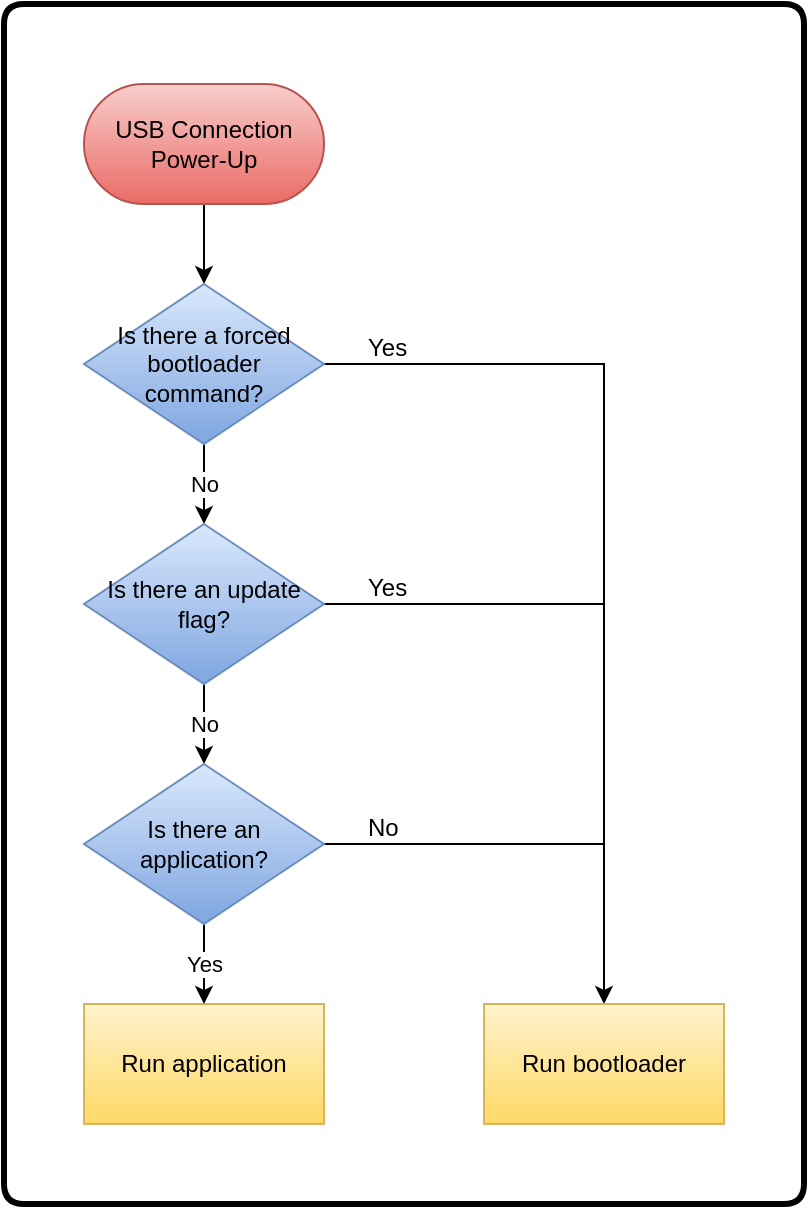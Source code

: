 <mxfile pages="1" version="11.2.5" type="device"><diagram id="-Lz9p9tQ2amKef4FuM88" name="Page-1"><mxGraphModel dx="1352" dy="864" grid="1" gridSize="10" guides="1" tooltips="1" connect="1" arrows="1" fold="1" page="1" pageScale="1" pageWidth="1169" pageHeight="827" math="0" shadow="0"><root><mxCell id="0"/><mxCell id="1" parent="0"/><mxCell id="x1Vugr8FK1-wmunAUZih-5" style="edgeStyle=orthogonalEdgeStyle;rounded=0;orthogonalLoop=1;jettySize=auto;html=1;exitX=0.5;exitY=1;exitDx=0;exitDy=0;entryX=0.5;entryY=0;entryDx=0;entryDy=0;" parent="1" source="x1Vugr8FK1-wmunAUZih-1" target="x1Vugr8FK1-wmunAUZih-2" edge="1"><mxGeometry relative="1" as="geometry"/></mxCell><mxCell id="x1Vugr8FK1-wmunAUZih-1" value="USB Connection Power-Up" style="rounded=1;whiteSpace=wrap;html=1;arcSize=50;gradientColor=#ea6b66;fillColor=#f8cecc;strokeColor=#b85450;" parent="1" vertex="1"><mxGeometry x="120" y="120" width="120" height="60" as="geometry"/></mxCell><mxCell id="x1Vugr8FK1-wmunAUZih-6" value="No" style="edgeStyle=orthogonalEdgeStyle;rounded=0;orthogonalLoop=1;jettySize=auto;html=1;exitX=0.5;exitY=1;exitDx=0;exitDy=0;entryX=0.5;entryY=0;entryDx=0;entryDy=0;" parent="1" source="x1Vugr8FK1-wmunAUZih-2" target="x1Vugr8FK1-wmunAUZih-4" edge="1"><mxGeometry relative="1" as="geometry"/></mxCell><mxCell id="x1Vugr8FK1-wmunAUZih-12" style="edgeStyle=orthogonalEdgeStyle;rounded=0;orthogonalLoop=1;jettySize=auto;html=1;exitX=1;exitY=0.5;exitDx=0;exitDy=0;entryX=0.5;entryY=0;entryDx=0;entryDy=0;" parent="1" source="x1Vugr8FK1-wmunAUZih-2" target="x1Vugr8FK1-wmunAUZih-7" edge="1"><mxGeometry relative="1" as="geometry"/></mxCell><mxCell id="x1Vugr8FK1-wmunAUZih-2" value="&lt;span style=&quot;white-space: normal&quot;&gt;Is there a forced bootloader command?&lt;/span&gt;" style="rhombus;whiteSpace=wrap;html=1;gradientColor=#7ea6e0;fillColor=#dae8fc;strokeColor=#6c8ebf;" parent="1" vertex="1"><mxGeometry x="120" y="220" width="120" height="80" as="geometry"/></mxCell><mxCell id="x1Vugr8FK1-wmunAUZih-10" value="No" style="edgeStyle=orthogonalEdgeStyle;rounded=0;orthogonalLoop=1;jettySize=auto;html=1;exitX=0.5;exitY=1;exitDx=0;exitDy=0;entryX=0.5;entryY=0;entryDx=0;entryDy=0;" parent="1" source="x1Vugr8FK1-wmunAUZih-4" target="x1Vugr8FK1-wmunAUZih-9" edge="1"><mxGeometry relative="1" as="geometry"/></mxCell><mxCell id="x1Vugr8FK1-wmunAUZih-13" style="edgeStyle=orthogonalEdgeStyle;rounded=0;orthogonalLoop=1;jettySize=auto;html=1;exitX=1;exitY=0.5;exitDx=0;exitDy=0;endArrow=none;endFill=0;" parent="1" source="x1Vugr8FK1-wmunAUZih-4" edge="1"><mxGeometry relative="1" as="geometry"><mxPoint x="380" y="380" as="targetPoint"/></mxGeometry></mxCell><mxCell id="x1Vugr8FK1-wmunAUZih-4" value="&lt;span style=&quot;white-space: normal&quot;&gt;Is there an update flag?&lt;/span&gt;" style="rhombus;whiteSpace=wrap;html=1;gradientColor=#7ea6e0;fillColor=#dae8fc;strokeColor=#6c8ebf;" parent="1" vertex="1"><mxGeometry x="120" y="340" width="120" height="80" as="geometry"/></mxCell><mxCell id="x1Vugr8FK1-wmunAUZih-7" value="Run bootloader" style="rounded=0;whiteSpace=wrap;html=1;gradientColor=#ffd966;fillColor=#fff2cc;strokeColor=#d6b656;" parent="1" vertex="1"><mxGeometry x="320" y="580" width="120" height="60" as="geometry"/></mxCell><mxCell id="x1Vugr8FK1-wmunAUZih-8" value="Run application" style="rounded=0;whiteSpace=wrap;html=1;gradientColor=#ffd966;fillColor=#fff2cc;strokeColor=#d6b656;" parent="1" vertex="1"><mxGeometry x="120" y="580" width="120" height="60" as="geometry"/></mxCell><mxCell id="x1Vugr8FK1-wmunAUZih-11" value="Yes" style="edgeStyle=orthogonalEdgeStyle;rounded=0;orthogonalLoop=1;jettySize=auto;html=1;exitX=0.5;exitY=1;exitDx=0;exitDy=0;entryX=0.5;entryY=0;entryDx=0;entryDy=0;" parent="1" source="x1Vugr8FK1-wmunAUZih-9" target="x1Vugr8FK1-wmunAUZih-8" edge="1"><mxGeometry relative="1" as="geometry"/></mxCell><mxCell id="x1Vugr8FK1-wmunAUZih-14" style="edgeStyle=orthogonalEdgeStyle;rounded=0;orthogonalLoop=1;jettySize=auto;html=1;exitX=1;exitY=0.5;exitDx=0;exitDy=0;endArrow=none;endFill=0;" parent="1" source="x1Vugr8FK1-wmunAUZih-9" edge="1"><mxGeometry relative="1" as="geometry"><mxPoint x="380" y="500" as="targetPoint"/></mxGeometry></mxCell><mxCell id="x1Vugr8FK1-wmunAUZih-9" value="Is there an application?" style="rhombus;whiteSpace=wrap;html=1;gradientColor=#7ea6e0;fillColor=#dae8fc;strokeColor=#6c8ebf;" parent="1" vertex="1"><mxGeometry x="120" y="460" width="120" height="80" as="geometry"/></mxCell><mxCell id="x1Vugr8FK1-wmunAUZih-15" value="" style="endArrow=none;html=1;strokeWidth=3;" parent="1" edge="1"><mxGeometry width="50" height="50" relative="1" as="geometry"><mxPoint x="80" y="280" as="sourcePoint"/><mxPoint x="80" y="280" as="targetPoint"/><Array as="points"><mxPoint x="80" y="80"/><mxPoint x="480" y="80"/><mxPoint x="480" y="680"/><mxPoint x="80" y="680"/></Array></mxGeometry></mxCell><mxCell id="x1Vugr8FK1-wmunAUZih-17" value="Yes" style="text;html=1;resizable=0;points=[];autosize=1;align=left;verticalAlign=top;spacingTop=-4;" parent="1" vertex="1"><mxGeometry x="260" y="242" width="40" height="20" as="geometry"/></mxCell><mxCell id="x1Vugr8FK1-wmunAUZih-19" value="Yes" style="text;html=1;resizable=0;points=[];autosize=1;align=left;verticalAlign=top;spacingTop=-4;" parent="1" vertex="1"><mxGeometry x="260" y="362" width="40" height="20" as="geometry"/></mxCell><mxCell id="x1Vugr8FK1-wmunAUZih-20" value="No" style="text;html=1;resizable=0;points=[];autosize=1;align=left;verticalAlign=top;spacingTop=-4;" parent="1" vertex="1"><mxGeometry x="260" y="482" width="30" height="20" as="geometry"/></mxCell></root></mxGraphModel></diagram></mxfile>